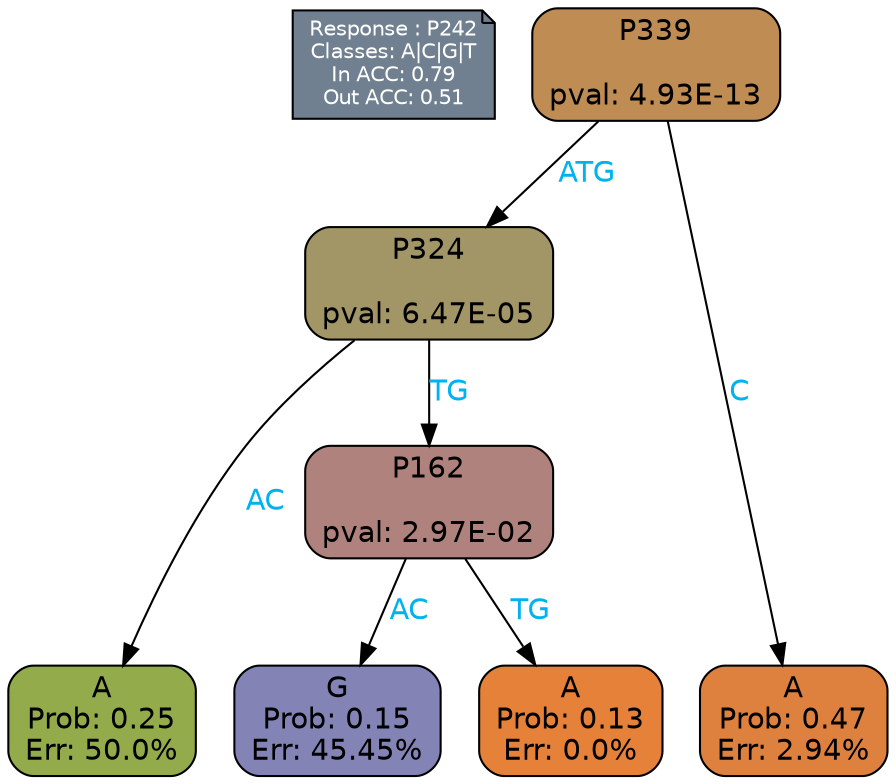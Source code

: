 digraph Tree {
node [shape=box, style="filled, rounded", color="black", fontname=helvetica] ;
graph [ranksep=equally, splines=polylines, bgcolor=transparent, dpi=600] ;
edge [fontname=helvetica] ;
LEGEND [label="Response : P242
Classes: A|C|G|T
In ACC: 0.79
Out ACC: 0.51
",shape=note,align=left,style=filled,fillcolor="slategray",fontcolor="white",fontsize=10];1 [label="P339

pval: 4.93E-13", fillcolor="#bf8c53"] ;
2 [label="P324

pval: 6.47E-05", fillcolor="#a29566"] ;
3 [label="A
Prob: 0.25
Err: 50.0%", fillcolor="#94ab4c"] ;
4 [label="P162

pval: 2.97E-02", fillcolor="#b0827d"] ;
5 [label="G
Prob: 0.15
Err: 45.45%", fillcolor="#8483b6"] ;
6 [label="A
Prob: 0.13
Err: 0.0%", fillcolor="#e58139"] ;
7 [label="A
Prob: 0.47
Err: 2.94%", fillcolor="#df813e"] ;
1 -> 2 [label="ATG",fontcolor=deepskyblue2] ;
1 -> 7 [label="C",fontcolor=deepskyblue2] ;
2 -> 3 [label="AC",fontcolor=deepskyblue2] ;
2 -> 4 [label="TG",fontcolor=deepskyblue2] ;
4 -> 5 [label="AC",fontcolor=deepskyblue2] ;
4 -> 6 [label="TG",fontcolor=deepskyblue2] ;
{rank = same; 3;5;6;7;}{rank = same; LEGEND;1;}}